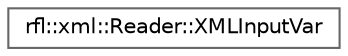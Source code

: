 digraph "类继承关系图"
{
 // LATEX_PDF_SIZE
  bgcolor="transparent";
  edge [fontname=Helvetica,fontsize=10,labelfontname=Helvetica,labelfontsize=10];
  node [fontname=Helvetica,fontsize=10,shape=box,height=0.2,width=0.4];
  rankdir="LR";
  Node0 [id="Node000000",label="rfl::xml::Reader::XMLInputVar",height=0.2,width=0.4,color="grey40", fillcolor="white", style="filled",URL="$structrfl_1_1xml_1_1_reader_1_1_x_m_l_input_var.html",tooltip=" "];
}
